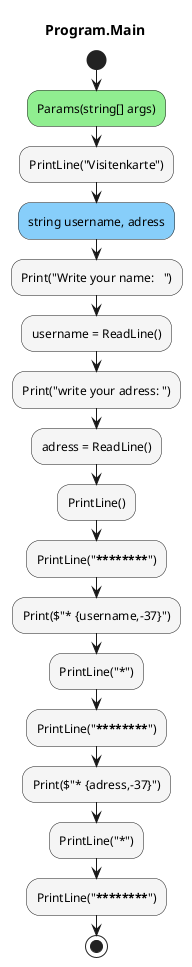 @startuml Program.Main
title Program.Main
start
#LightGreen:Params(string[] args);
#WhiteSmoke:PrintLine("Visitenkarte");
#LightSkyBlue:string username, adress;
#WhiteSmoke:Print("Write your name:   ");
#WhiteSmoke:username = ReadLine();
#WhiteSmoke:Print("write your adress: ");
#WhiteSmoke:adress = ReadLine();
#WhiteSmoke:PrintLine();
#WhiteSmoke:PrintLine("****************************************");
#WhiteSmoke:Print($"* {username,-37}");
#WhiteSmoke:PrintLine("*");
#WhiteSmoke:PrintLine("****************************************");
#WhiteSmoke:Print($"* {adress,-37}");
#WhiteSmoke:PrintLine("*");
#WhiteSmoke:PrintLine("****************************************");
stop
@enduml
